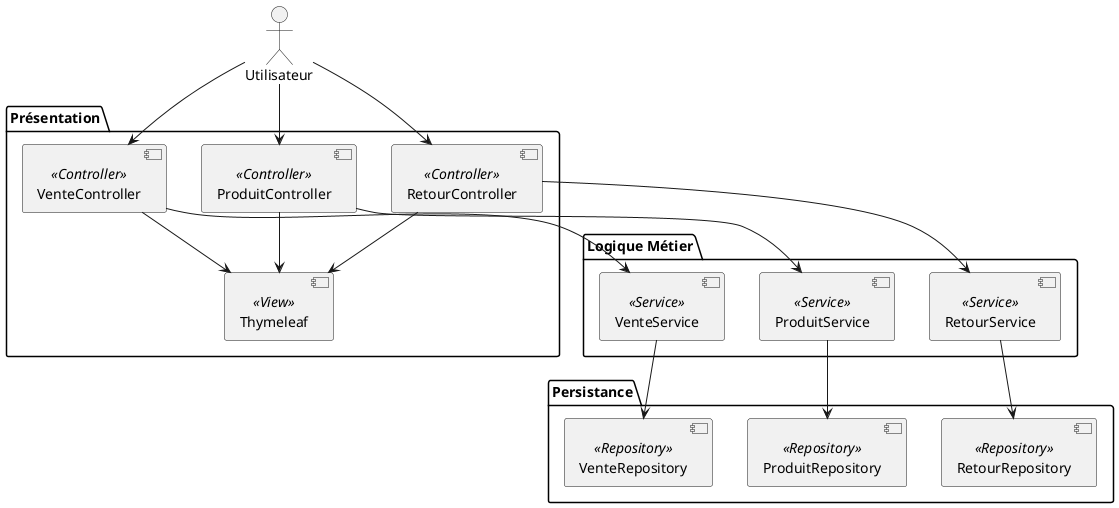 @startuml
actor Utilisateur

package "Présentation" {
  [ProduitController] <<Controller>>
  [VenteController] <<Controller>>
  [RetourController] <<Controller>>
  [Thymeleaf] <<View>>
}

package "Logique Métier" {
  [ProduitService] <<Service>>
  [VenteService] <<Service>>
  [RetourService] <<Service>>
}

package "Persistance" {
  [ProduitRepository] <<Repository>>
  [VenteRepository] <<Repository>>
  [RetourRepository] <<Repository>>
}

Utilisateur --> [ProduitController]
Utilisateur --> [VenteController]
Utilisateur --> [RetourController]

[ProduitController] --> [Thymeleaf]
[VenteController] --> [Thymeleaf]
[RetourController] --> [Thymeleaf]

[ProduitController] --> [ProduitService]
[VenteController] --> [VenteService]
[RetourController] --> [RetourService]

[ProduitService] --> [ProduitRepository]
[VenteService] --> [VenteRepository]
[RetourService] --> [RetourRepository]

@enduml